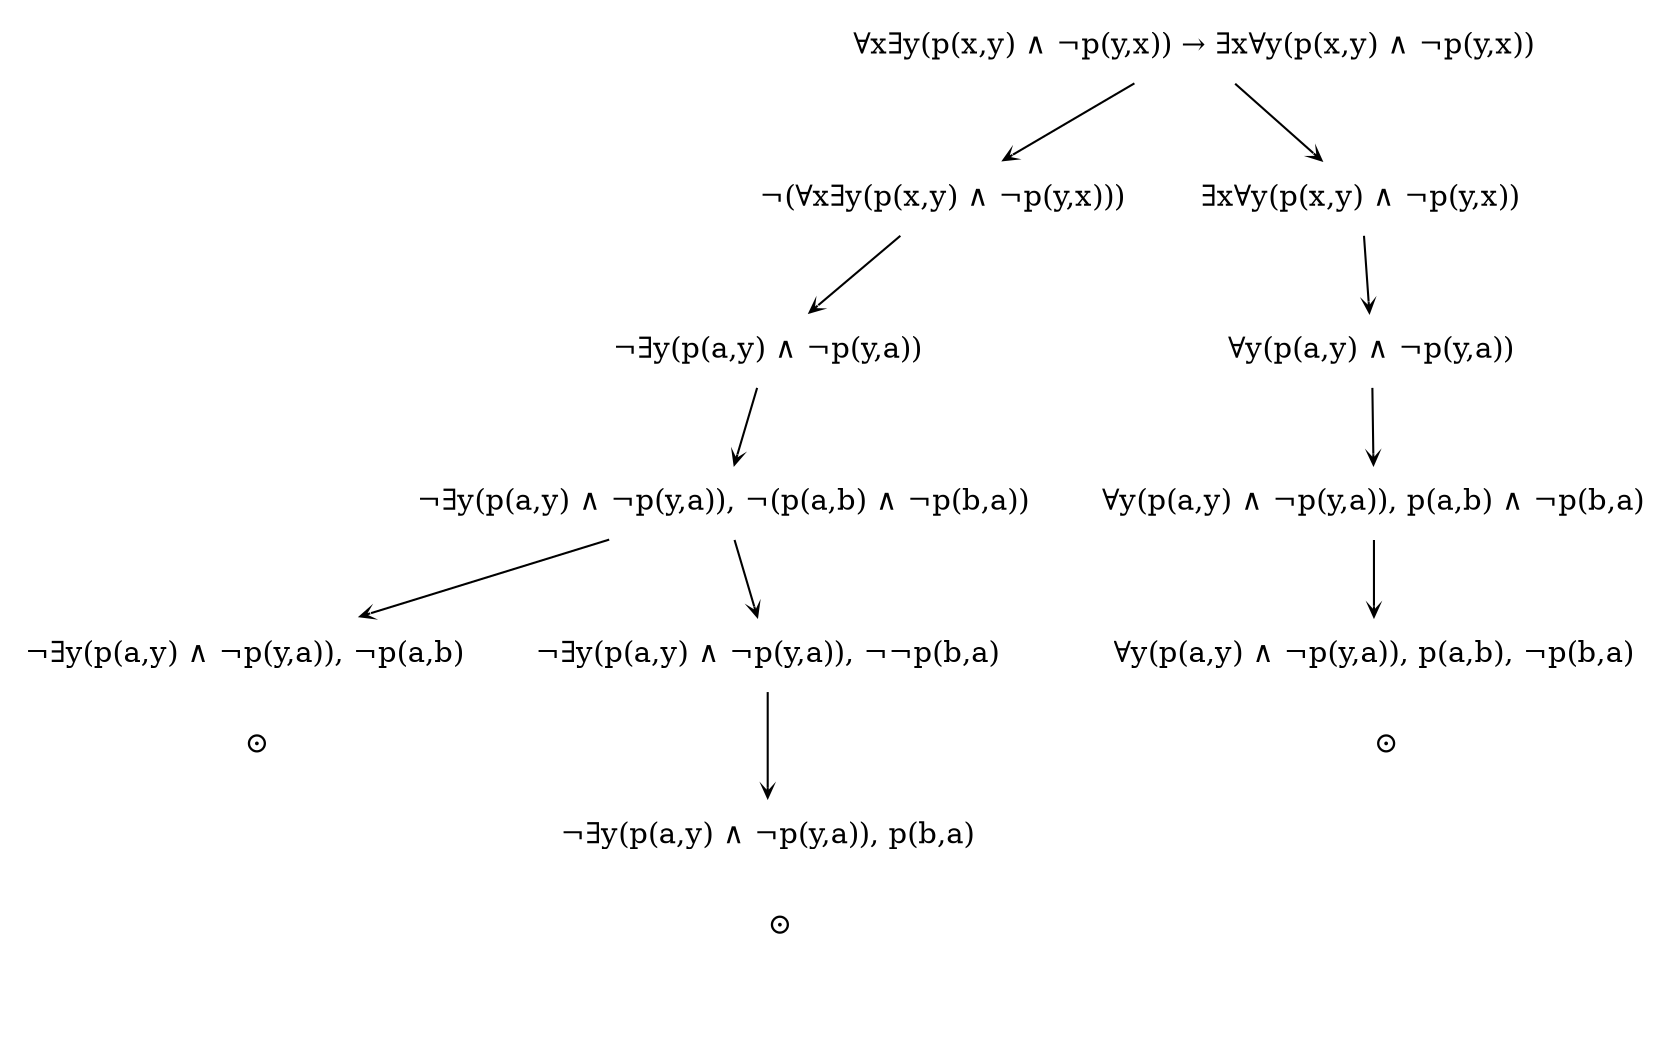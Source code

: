 digraph G {
    splines="FALSE";
    edge [arrowhead=vee arrowsize=0.5]
    node [shape="none"]
    o1 [label=""]
    x1211 [label=""]
    x1222 [label=""]
    x2310 [label=""]

    l0000 [label="∀x∃y(p(x,y) ∧ ¬p(y,x)) → ∃x∀y(p(x,y) ∧ ¬p(y,x))"]
    l1000 [label="¬(∀x∃y(p(x,y) ∧ ¬p(y,x)))"]
    l1100 [label="¬∃y(p(a,y) ∧ ¬p(y,a))"]
    l1200 [label="¬∃y(p(a,y) ∧ ¬p(y,a)), ¬(p(a,b) ∧ ¬p(b,a))"]
    l1210 [label="¬∃y(p(a,y) ∧ ¬p(y,a)), ¬p(a,b)"]
    l1220 [label="¬∃y(p(a,y) ∧ ¬p(y,a)), ¬¬p(b,a)"]
    l1221 [label="¬∃y(p(a,y) ∧ ¬p(y,a)), p(b,a)"]
    
    l2000 [label="∃x∀y(p(x,y) ∧ ¬p(y,x))"]
    l2100 [label="∀y(p(a,y) ∧ ¬p(y,a))"]
    l2200 [label="∀y(p(a,y) ∧ ¬p(y,a)), p(a,b) ∧ ¬p(b,a)"]
    l2300 [label="∀y(p(a,y) ∧ ¬p(y,a)), p(a,b), ¬p(b,a)"]

    l0000 -> {l1000, l2000}
    l1000 -> l1100 -> l1200 -> {l1210, l1220}
    l1220 -> l1221
    l2000 -> l2100 -> l2200 -> l2300

    l1210 -> x1211 [label="⊙" color=white]
    l1221 -> x1222 [label="⊙" color=white]
    l2300 -> x2310 [label="⊙" color=white]
}